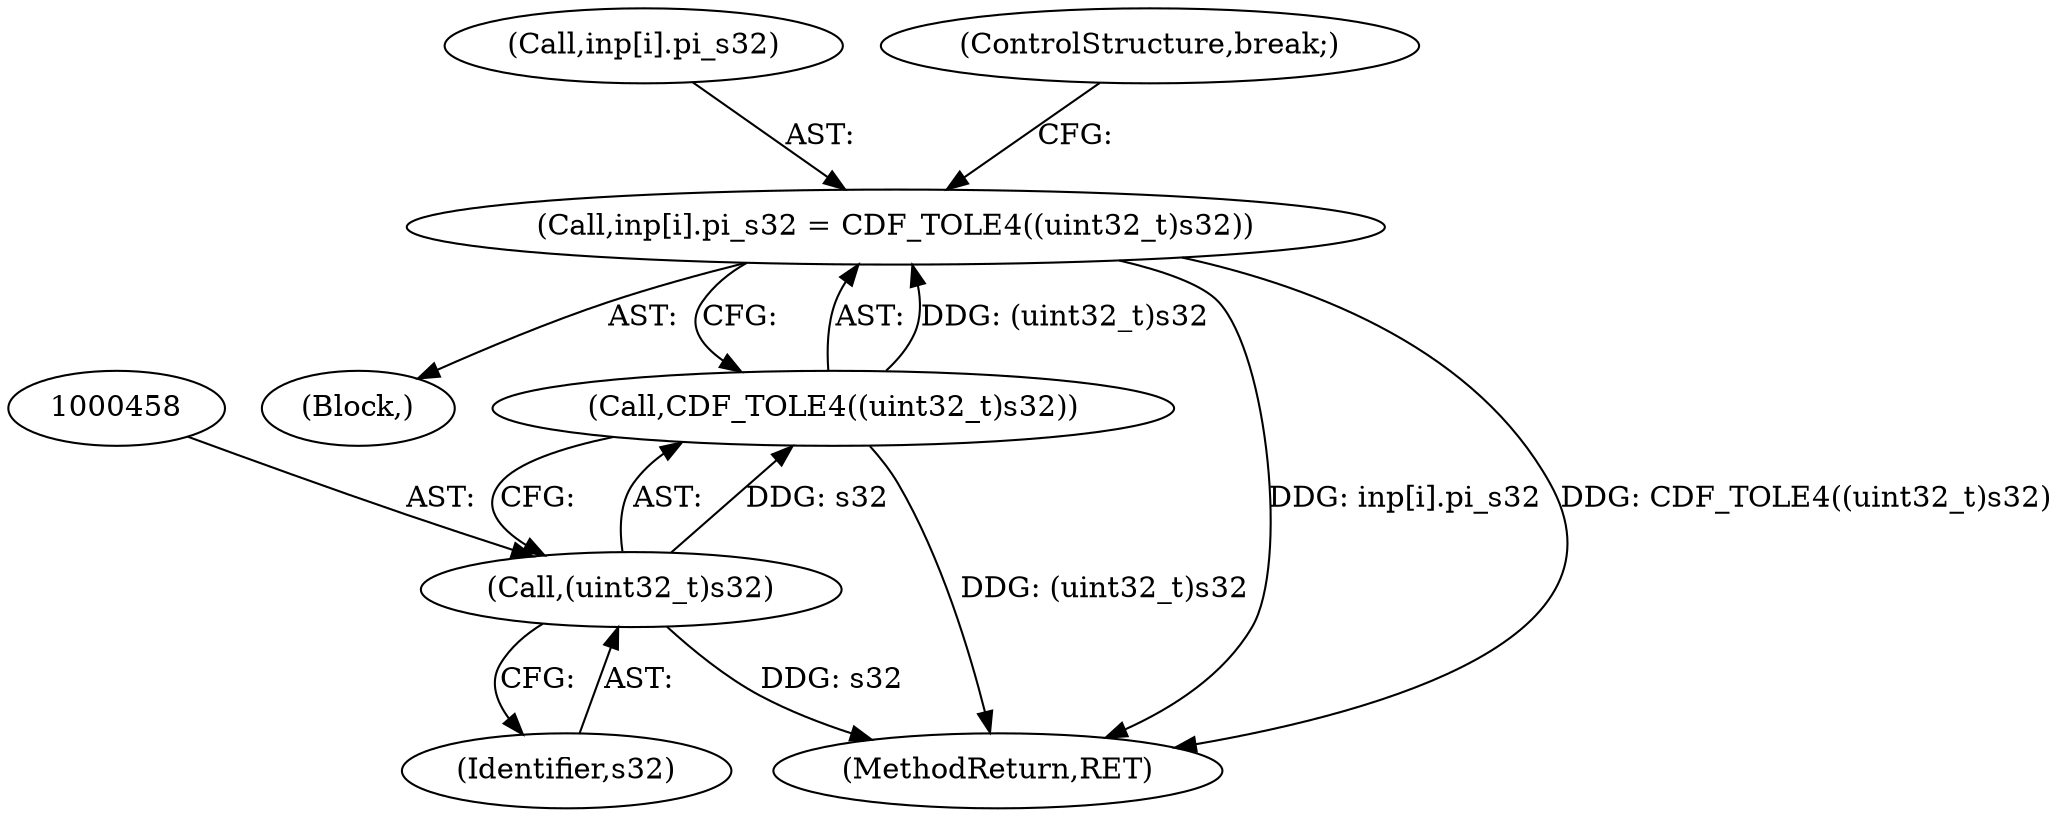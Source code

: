 digraph "0_file_1859fdb4e67c49c463c4e0078054335cd46ba295@array" {
"1000450" [label="(Call,inp[i].pi_s32 = CDF_TOLE4((uint32_t)s32))"];
"1000456" [label="(Call,CDF_TOLE4((uint32_t)s32))"];
"1000457" [label="(Call,(uint32_t)s32)"];
"1000395" [label="(Block,)"];
"1000450" [label="(Call,inp[i].pi_s32 = CDF_TOLE4((uint32_t)s32))"];
"1000457" [label="(Call,(uint32_t)s32)"];
"1000761" [label="(MethodReturn,RET)"];
"1000451" [label="(Call,inp[i].pi_s32)"];
"1000460" [label="(ControlStructure,break;)"];
"1000459" [label="(Identifier,s32)"];
"1000456" [label="(Call,CDF_TOLE4((uint32_t)s32))"];
"1000450" -> "1000395"  [label="AST: "];
"1000450" -> "1000456"  [label="CFG: "];
"1000451" -> "1000450"  [label="AST: "];
"1000456" -> "1000450"  [label="AST: "];
"1000460" -> "1000450"  [label="CFG: "];
"1000450" -> "1000761"  [label="DDG: inp[i].pi_s32"];
"1000450" -> "1000761"  [label="DDG: CDF_TOLE4((uint32_t)s32)"];
"1000456" -> "1000450"  [label="DDG: (uint32_t)s32"];
"1000456" -> "1000457"  [label="CFG: "];
"1000457" -> "1000456"  [label="AST: "];
"1000456" -> "1000761"  [label="DDG: (uint32_t)s32"];
"1000457" -> "1000456"  [label="DDG: s32"];
"1000457" -> "1000459"  [label="CFG: "];
"1000458" -> "1000457"  [label="AST: "];
"1000459" -> "1000457"  [label="AST: "];
"1000457" -> "1000761"  [label="DDG: s32"];
}
